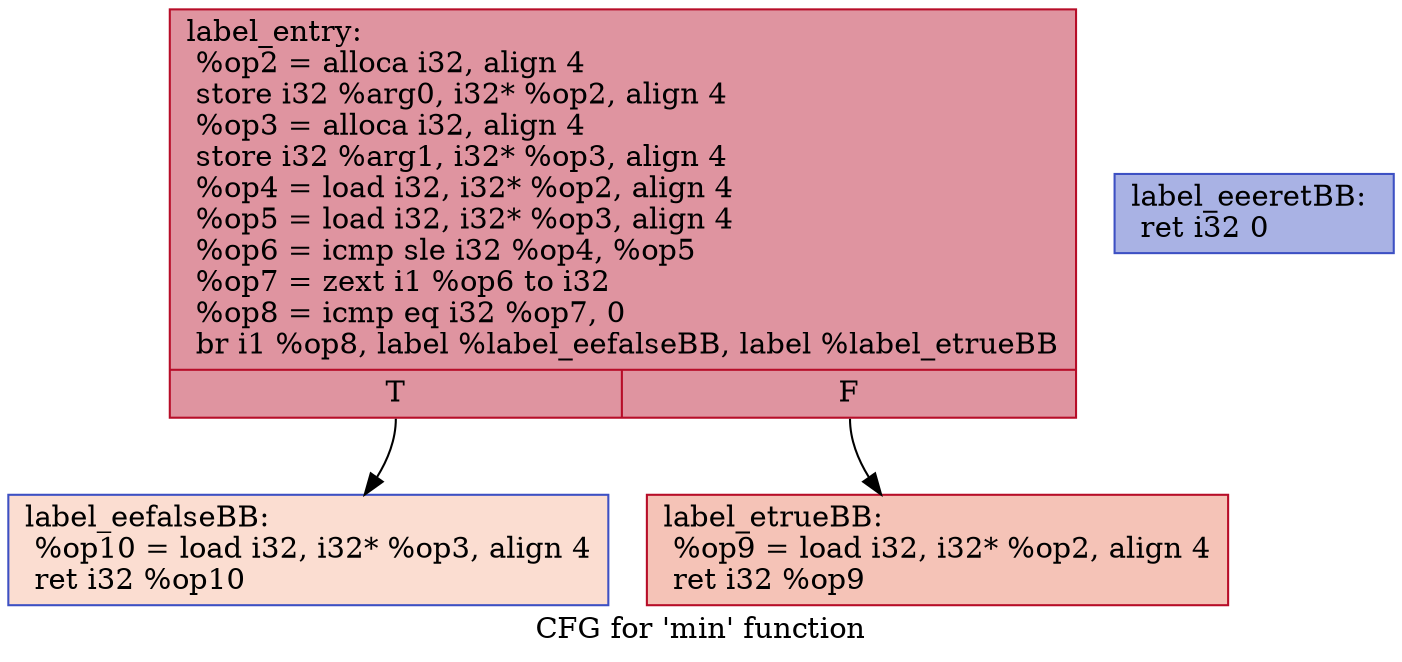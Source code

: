 digraph "CFG for 'min' function" {
	label="CFG for 'min' function";

	Node0x8e6fe0 [shape=record,color="#b70d28ff", style=filled, fillcolor="#b70d2870",label="{label_entry:\l  %op2 = alloca i32, align 4\l  store i32 %arg0, i32* %op2, align 4\l  %op3 = alloca i32, align 4\l  store i32 %arg1, i32* %op3, align 4\l  %op4 = load i32, i32* %op2, align 4\l  %op5 = load i32, i32* %op3, align 4\l  %op6 = icmp sle i32 %op4, %op5\l  %op7 = zext i1 %op6 to i32\l  %op8 = icmp eq i32 %op7, 0\l  br i1 %op8, label %label_eefalseBB, label %label_etrueBB\l|{<s0>T|<s1>F}}"];
	Node0x8e6fe0:s0 -> Node0x8e7b40;
	Node0x8e6fe0:s1 -> Node0x8e7bc0;
	Node0x8e7bc0 [shape=record,color="#b70d28ff", style=filled, fillcolor="#e8765c70",label="{label_etrueBB:                                    \l  %op9 = load i32, i32* %op2, align 4\l  ret i32 %op9\l}"];
	Node0x8e7b40 [shape=record,color="#3d50c3ff", style=filled, fillcolor="#f7b39670",label="{label_eefalseBB:                                  \l  %op10 = load i32, i32* %op3, align 4\l  ret i32 %op10\l}"];
	Node0x8e8120 [shape=record,color="#3d50c3ff", style=filled, fillcolor="#3d50c370",label="{label_eeeretBB:                                   \l  ret i32 0\l}"];
}
